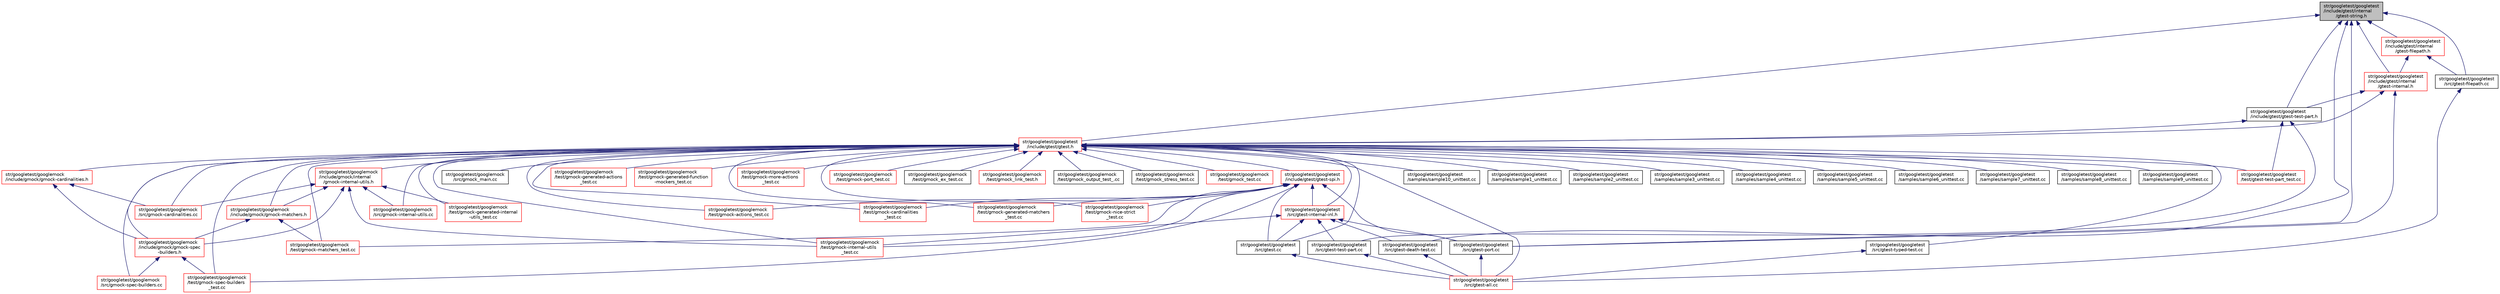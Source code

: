 digraph "str/googletest/googletest/include/gtest/internal/gtest-string.h"
{
  edge [fontname="Helvetica",fontsize="10",labelfontname="Helvetica",labelfontsize="10"];
  node [fontname="Helvetica",fontsize="10",shape=record];
  Node22 [label="str/googletest/googletest\l/include/gtest/internal\l/gtest-string.h",height=0.2,width=0.4,color="black", fillcolor="grey75", style="filled", fontcolor="black"];
  Node22 -> Node23 [dir="back",color="midnightblue",fontsize="10",style="solid",fontname="Helvetica"];
  Node23 [label="str/googletest/googletest\l/include/gtest/gtest-test-part.h",height=0.2,width=0.4,color="black", fillcolor="white", style="filled",URL="$d1/d01/gtest-test-part_8h.html"];
  Node23 -> Node24 [dir="back",color="midnightblue",fontsize="10",style="solid",fontname="Helvetica"];
  Node24 [label="str/googletest/googletest\l/include/gtest/gtest.h",height=0.2,width=0.4,color="red", fillcolor="white", style="filled",URL="$d8/d73/gtest_8h.html"];
  Node24 -> Node25 [dir="back",color="midnightblue",fontsize="10",style="solid",fontname="Helvetica"];
  Node25 [label="str/googletest/googlemock\l/include/gmock/gmock-cardinalities.h",height=0.2,width=0.4,color="red", fillcolor="white", style="filled",URL="$d9/dab/gmock-cardinalities_8h.html"];
  Node25 -> Node26 [dir="back",color="midnightblue",fontsize="10",style="solid",fontname="Helvetica"];
  Node26 [label="str/googletest/googlemock\l/include/gmock/gmock-spec\l-builders.h",height=0.2,width=0.4,color="red", fillcolor="white", style="filled",URL="$de/d98/gmock-spec-builders_8h.html"];
  Node26 -> Node31 [dir="back",color="midnightblue",fontsize="10",style="solid",fontname="Helvetica"];
  Node31 [label="str/googletest/googlemock\l/src/gmock-spec-builders.cc",height=0.2,width=0.4,color="red", fillcolor="white", style="filled",URL="$d8/d4d/gmock-spec-builders_8cc.html"];
  Node26 -> Node44 [dir="back",color="midnightblue",fontsize="10",style="solid",fontname="Helvetica"];
  Node44 [label="str/googletest/googlemock\l/test/gmock-spec-builders\l_test.cc",height=0.2,width=0.4,color="red", fillcolor="white", style="filled",URL="$d4/d79/gmock-spec-builders__test_8cc.html"];
  Node25 -> Node58 [dir="back",color="midnightblue",fontsize="10",style="solid",fontname="Helvetica"];
  Node58 [label="str/googletest/googlemock\l/src/gmock-cardinalities.cc",height=0.2,width=0.4,color="red", fillcolor="white", style="filled",URL="$d8/d4c/gmock-cardinalities_8cc.html"];
  Node24 -> Node59 [dir="back",color="midnightblue",fontsize="10",style="solid",fontname="Helvetica"];
  Node59 [label="str/googletest/googlemock\l/include/gmock/gmock-matchers.h",height=0.2,width=0.4,color="red", fillcolor="white", style="filled",URL="$dc/db1/gmock-matchers_8h.html"];
  Node59 -> Node26 [dir="back",color="midnightblue",fontsize="10",style="solid",fontname="Helvetica"];
  Node59 -> Node41 [dir="back",color="midnightblue",fontsize="10",style="solid",fontname="Helvetica"];
  Node41 [label="str/googletest/googlemock\l/test/gmock-matchers_test.cc",height=0.2,width=0.4,color="red", fillcolor="white", style="filled",URL="$d6/d74/gmock-matchers__test_8cc.html"];
  Node24 -> Node26 [dir="back",color="midnightblue",fontsize="10",style="solid",fontname="Helvetica"];
  Node24 -> Node63 [dir="back",color="midnightblue",fontsize="10",style="solid",fontname="Helvetica"];
  Node63 [label="str/googletest/googlemock\l/include/gmock/internal\l/gmock-internal-utils.h",height=0.2,width=0.4,color="red", fillcolor="white", style="filled",URL="$dc/dea/gmock-internal-utils_8h.html"];
  Node63 -> Node59 [dir="back",color="midnightblue",fontsize="10",style="solid",fontname="Helvetica"];
  Node63 -> Node26 [dir="back",color="midnightblue",fontsize="10",style="solid",fontname="Helvetica"];
  Node63 -> Node58 [dir="back",color="midnightblue",fontsize="10",style="solid",fontname="Helvetica"];
  Node63 -> Node30 [dir="back",color="midnightblue",fontsize="10",style="solid",fontname="Helvetica"];
  Node30 [label="str/googletest/googlemock\l/src/gmock-internal-utils.cc",height=0.2,width=0.4,color="red", fillcolor="white", style="filled",URL="$db/d0e/gmock-internal-utils_8cc.html"];
  Node63 -> Node67 [dir="back",color="midnightblue",fontsize="10",style="solid",fontname="Helvetica"];
  Node67 [label="str/googletest/googlemock\l/test/gmock-generated-internal\l-utils_test.cc",height=0.2,width=0.4,color="red", fillcolor="white", style="filled",URL="$d2/d0b/gmock-generated-internal-utils__test_8cc.html"];
  Node63 -> Node40 [dir="back",color="midnightblue",fontsize="10",style="solid",fontname="Helvetica"];
  Node40 [label="str/googletest/googlemock\l/test/gmock-internal-utils\l_test.cc",height=0.2,width=0.4,color="red", fillcolor="white", style="filled",URL="$d2/d16/gmock-internal-utils__test_8cc.html"];
  Node24 -> Node58 [dir="back",color="midnightblue",fontsize="10",style="solid",fontname="Helvetica"];
  Node24 -> Node30 [dir="back",color="midnightblue",fontsize="10",style="solid",fontname="Helvetica"];
  Node24 -> Node31 [dir="back",color="midnightblue",fontsize="10",style="solid",fontname="Helvetica"];
  Node24 -> Node33 [dir="back",color="midnightblue",fontsize="10",style="solid",fontname="Helvetica"];
  Node33 [label="str/googletest/googlemock\l/src/gmock_main.cc",height=0.2,width=0.4,color="black", fillcolor="white", style="filled",URL="$dd/d93/gmock__main_8cc.html"];
  Node24 -> Node34 [dir="back",color="midnightblue",fontsize="10",style="solid",fontname="Helvetica"];
  Node34 [label="str/googletest/googlemock\l/test/gmock-actions_test.cc",height=0.2,width=0.4,color="red", fillcolor="white", style="filled",URL="$d0/d81/gmock-actions__test_8cc.html"];
  Node24 -> Node36 [dir="back",color="midnightblue",fontsize="10",style="solid",fontname="Helvetica"];
  Node36 [label="str/googletest/googlemock\l/test/gmock-cardinalities\l_test.cc",height=0.2,width=0.4,color="red", fillcolor="white", style="filled",URL="$d9/d45/gmock-cardinalities__test_8cc.html"];
  Node24 -> Node37 [dir="back",color="midnightblue",fontsize="10",style="solid",fontname="Helvetica"];
  Node37 [label="str/googletest/googlemock\l/test/gmock-generated-actions\l_test.cc",height=0.2,width=0.4,color="red", fillcolor="white", style="filled",URL="$d1/d2e/gmock-generated-actions__test_8cc.html"];
  Node24 -> Node38 [dir="back",color="midnightblue",fontsize="10",style="solid",fontname="Helvetica"];
  Node38 [label="str/googletest/googlemock\l/test/gmock-generated-function\l-mockers_test.cc",height=0.2,width=0.4,color="red", fillcolor="white", style="filled",URL="$d3/dcf/gmock-generated-function-mockers__test_8cc.html"];
  Node24 -> Node67 [dir="back",color="midnightblue",fontsize="10",style="solid",fontname="Helvetica"];
  Node24 -> Node39 [dir="back",color="midnightblue",fontsize="10",style="solid",fontname="Helvetica"];
  Node39 [label="str/googletest/googlemock\l/test/gmock-generated-matchers\l_test.cc",height=0.2,width=0.4,color="red", fillcolor="white", style="filled",URL="$d1/d5b/gmock-generated-matchers__test_8cc.html"];
  Node24 -> Node40 [dir="back",color="midnightblue",fontsize="10",style="solid",fontname="Helvetica"];
  Node24 -> Node41 [dir="back",color="midnightblue",fontsize="10",style="solid",fontname="Helvetica"];
  Node24 -> Node42 [dir="back",color="midnightblue",fontsize="10",style="solid",fontname="Helvetica"];
  Node42 [label="str/googletest/googlemock\l/test/gmock-more-actions\l_test.cc",height=0.2,width=0.4,color="red", fillcolor="white", style="filled",URL="$d6/df4/gmock-more-actions__test_8cc.html"];
  Node24 -> Node43 [dir="back",color="midnightblue",fontsize="10",style="solid",fontname="Helvetica"];
  Node43 [label="str/googletest/googlemock\l/test/gmock-nice-strict\l_test.cc",height=0.2,width=0.4,color="red", fillcolor="white", style="filled",URL="$d4/d2e/gmock-nice-strict__test_8cc.html"];
  Node24 -> Node68 [dir="back",color="midnightblue",fontsize="10",style="solid",fontname="Helvetica"];
  Node68 [label="str/googletest/googlemock\l/test/gmock-port_test.cc",height=0.2,width=0.4,color="red", fillcolor="white", style="filled",URL="$df/de5/gmock-port__test_8cc.html"];
  Node24 -> Node44 [dir="back",color="midnightblue",fontsize="10",style="solid",fontname="Helvetica"];
  Node24 -> Node45 [dir="back",color="midnightblue",fontsize="10",style="solid",fontname="Helvetica"];
  Node45 [label="str/googletest/googlemock\l/test/gmock_ex_test.cc",height=0.2,width=0.4,color="black", fillcolor="white", style="filled",URL="$d4/d18/gmock__ex__test_8cc.html"];
  Node24 -> Node47 [dir="back",color="midnightblue",fontsize="10",style="solid",fontname="Helvetica"];
  Node47 [label="str/googletest/googlemock\l/test/gmock_link_test.h",height=0.2,width=0.4,color="red", fillcolor="white", style="filled",URL="$d8/dce/gmock__link__test_8h.html"];
  Node24 -> Node50 [dir="back",color="midnightblue",fontsize="10",style="solid",fontname="Helvetica"];
  Node50 [label="str/googletest/googlemock\l/test/gmock_output_test_.cc",height=0.2,width=0.4,color="black", fillcolor="white", style="filled",URL="$db/d29/gmock__output__test___8cc.html"];
  Node24 -> Node51 [dir="back",color="midnightblue",fontsize="10",style="solid",fontname="Helvetica"];
  Node51 [label="str/googletest/googlemock\l/test/gmock_stress_test.cc",height=0.2,width=0.4,color="black", fillcolor="white", style="filled",URL="$da/d1d/gmock__stress__test_8cc.html"];
  Node24 -> Node52 [dir="back",color="midnightblue",fontsize="10",style="solid",fontname="Helvetica"];
  Node52 [label="str/googletest/googlemock\l/test/gmock_test.cc",height=0.2,width=0.4,color="red", fillcolor="white", style="filled",URL="$d0/d02/gmock__test_8cc.html"];
  Node24 -> Node69 [dir="back",color="midnightblue",fontsize="10",style="solid",fontname="Helvetica"];
  Node69 [label="str/googletest/googletest\l/include/gtest/gtest-spi.h",height=0.2,width=0.4,color="red", fillcolor="white", style="filled",URL="$dc/dbe/gtest-spi_8h.html"];
  Node69 -> Node34 [dir="back",color="midnightblue",fontsize="10",style="solid",fontname="Helvetica"];
  Node69 -> Node36 [dir="back",color="midnightblue",fontsize="10",style="solid",fontname="Helvetica"];
  Node69 -> Node39 [dir="back",color="midnightblue",fontsize="10",style="solid",fontname="Helvetica"];
  Node69 -> Node40 [dir="back",color="midnightblue",fontsize="10",style="solid",fontname="Helvetica"];
  Node69 -> Node41 [dir="back",color="midnightblue",fontsize="10",style="solid",fontname="Helvetica"];
  Node69 -> Node43 [dir="back",color="midnightblue",fontsize="10",style="solid",fontname="Helvetica"];
  Node69 -> Node44 [dir="back",color="midnightblue",fontsize="10",style="solid",fontname="Helvetica"];
  Node69 -> Node70 [dir="back",color="midnightblue",fontsize="10",style="solid",fontname="Helvetica"];
  Node70 [label="str/googletest/googletest\l/src/gtest-internal-inl.h",height=0.2,width=0.4,color="red", fillcolor="white", style="filled",URL="$d0/da1/gtest-internal-inl_8h.html"];
  Node70 -> Node40 [dir="back",color="midnightblue",fontsize="10",style="solid",fontname="Helvetica"];
  Node70 -> Node71 [dir="back",color="midnightblue",fontsize="10",style="solid",fontname="Helvetica"];
  Node71 [label="str/googletest/googletest\l/src/gtest-death-test.cc",height=0.2,width=0.4,color="black", fillcolor="white", style="filled",URL="$de/d50/gtest-death-test_8cc.html"];
  Node71 -> Node72 [dir="back",color="midnightblue",fontsize="10",style="solid",fontname="Helvetica"];
  Node72 [label="str/googletest/googletest\l/src/gtest-all.cc",height=0.2,width=0.4,color="red", fillcolor="white", style="filled",URL="$d1/d8c/gtest-all_8cc.html"];
  Node70 -> Node74 [dir="back",color="midnightblue",fontsize="10",style="solid",fontname="Helvetica"];
  Node74 [label="str/googletest/googletest\l/src/gtest-port.cc",height=0.2,width=0.4,color="black", fillcolor="white", style="filled",URL="$df/d09/gtest-port_8cc.html"];
  Node74 -> Node72 [dir="back",color="midnightblue",fontsize="10",style="solid",fontname="Helvetica"];
  Node70 -> Node75 [dir="back",color="midnightblue",fontsize="10",style="solid",fontname="Helvetica"];
  Node75 [label="str/googletest/googletest\l/src/gtest-test-part.cc",height=0.2,width=0.4,color="black", fillcolor="white", style="filled",URL="$d3/dc2/gtest-test-part_8cc.html"];
  Node75 -> Node72 [dir="back",color="midnightblue",fontsize="10",style="solid",fontname="Helvetica"];
  Node70 -> Node76 [dir="back",color="midnightblue",fontsize="10",style="solid",fontname="Helvetica"];
  Node76 [label="str/googletest/googletest\l/src/gtest.cc",height=0.2,width=0.4,color="black", fillcolor="white", style="filled",URL="$df/d5b/gtest_8cc.html"];
  Node76 -> Node72 [dir="back",color="midnightblue",fontsize="10",style="solid",fontname="Helvetica"];
  Node69 -> Node74 [dir="back",color="midnightblue",fontsize="10",style="solid",fontname="Helvetica"];
  Node69 -> Node76 [dir="back",color="midnightblue",fontsize="10",style="solid",fontname="Helvetica"];
  Node24 -> Node89 [dir="back",color="midnightblue",fontsize="10",style="solid",fontname="Helvetica"];
  Node89 [label="str/googletest/googletest\l/samples/sample10_unittest.cc",height=0.2,width=0.4,color="black", fillcolor="white", style="filled",URL="$de/d85/sample10__unittest_8cc.html"];
  Node24 -> Node90 [dir="back",color="midnightblue",fontsize="10",style="solid",fontname="Helvetica"];
  Node90 [label="str/googletest/googletest\l/samples/sample1_unittest.cc",height=0.2,width=0.4,color="black", fillcolor="white", style="filled",URL="$d9/db0/sample1__unittest_8cc.html"];
  Node24 -> Node91 [dir="back",color="midnightblue",fontsize="10",style="solid",fontname="Helvetica"];
  Node91 [label="str/googletest/googletest\l/samples/sample2_unittest.cc",height=0.2,width=0.4,color="black", fillcolor="white", style="filled",URL="$d2/d8a/sample2__unittest_8cc.html"];
  Node24 -> Node92 [dir="back",color="midnightblue",fontsize="10",style="solid",fontname="Helvetica"];
  Node92 [label="str/googletest/googletest\l/samples/sample3_unittest.cc",height=0.2,width=0.4,color="black", fillcolor="white", style="filled",URL="$d0/df8/sample3__unittest_8cc.html"];
  Node24 -> Node93 [dir="back",color="midnightblue",fontsize="10",style="solid",fontname="Helvetica"];
  Node93 [label="str/googletest/googletest\l/samples/sample4_unittest.cc",height=0.2,width=0.4,color="black", fillcolor="white", style="filled",URL="$dd/d97/sample4__unittest_8cc.html"];
  Node24 -> Node94 [dir="back",color="midnightblue",fontsize="10",style="solid",fontname="Helvetica"];
  Node94 [label="str/googletest/googletest\l/samples/sample5_unittest.cc",height=0.2,width=0.4,color="black", fillcolor="white", style="filled",URL="$d4/d38/sample5__unittest_8cc.html"];
  Node24 -> Node95 [dir="back",color="midnightblue",fontsize="10",style="solid",fontname="Helvetica"];
  Node95 [label="str/googletest/googletest\l/samples/sample6_unittest.cc",height=0.2,width=0.4,color="black", fillcolor="white", style="filled",URL="$d6/d7b/sample6__unittest_8cc.html"];
  Node24 -> Node96 [dir="back",color="midnightblue",fontsize="10",style="solid",fontname="Helvetica"];
  Node96 [label="str/googletest/googletest\l/samples/sample7_unittest.cc",height=0.2,width=0.4,color="black", fillcolor="white", style="filled",URL="$dc/d2c/sample7__unittest_8cc.html"];
  Node24 -> Node97 [dir="back",color="midnightblue",fontsize="10",style="solid",fontname="Helvetica"];
  Node97 [label="str/googletest/googletest\l/samples/sample8_unittest.cc",height=0.2,width=0.4,color="black", fillcolor="white", style="filled",URL="$d4/daf/sample8__unittest_8cc.html"];
  Node24 -> Node98 [dir="back",color="midnightblue",fontsize="10",style="solid",fontname="Helvetica"];
  Node98 [label="str/googletest/googletest\l/samples/sample9_unittest.cc",height=0.2,width=0.4,color="black", fillcolor="white", style="filled",URL="$df/dfb/sample9__unittest_8cc.html"];
  Node24 -> Node72 [dir="back",color="midnightblue",fontsize="10",style="solid",fontname="Helvetica"];
  Node24 -> Node70 [dir="back",color="midnightblue",fontsize="10",style="solid",fontname="Helvetica"];
  Node24 -> Node99 [dir="back",color="midnightblue",fontsize="10",style="solid",fontname="Helvetica"];
  Node99 [label="str/googletest/googletest\l/src/gtest-typed-test.cc",height=0.2,width=0.4,color="black", fillcolor="white", style="filled",URL="$d9/d5a/gtest-typed-test_8cc.html"];
  Node99 -> Node72 [dir="back",color="midnightblue",fontsize="10",style="solid",fontname="Helvetica"];
  Node24 -> Node76 [dir="back",color="midnightblue",fontsize="10",style="solid",fontname="Helvetica"];
  Node24 -> Node110 [dir="back",color="midnightblue",fontsize="10",style="solid",fontname="Helvetica"];
  Node110 [label="str/googletest/googletest\l/test/gtest-test-part_test.cc",height=0.2,width=0.4,color="red", fillcolor="white", style="filled",URL="$d3/d32/gtest-test-part__test_8cc.html"];
  Node23 -> Node75 [dir="back",color="midnightblue",fontsize="10",style="solid",fontname="Helvetica"];
  Node23 -> Node110 [dir="back",color="midnightblue",fontsize="10",style="solid",fontname="Helvetica"];
  Node22 -> Node24 [dir="back",color="midnightblue",fontsize="10",style="solid",fontname="Helvetica"];
  Node22 -> Node136 [dir="back",color="midnightblue",fontsize="10",style="solid",fontname="Helvetica"];
  Node136 [label="str/googletest/googletest\l/include/gtest/internal\l/gtest-filepath.h",height=0.2,width=0.4,color="red", fillcolor="white", style="filled",URL="$dc/d79/gtest-filepath_8h.html"];
  Node136 -> Node137 [dir="back",color="midnightblue",fontsize="10",style="solid",fontname="Helvetica"];
  Node137 [label="str/googletest/googletest\l/include/gtest/internal\l/gtest-internal.h",height=0.2,width=0.4,color="red", fillcolor="white", style="filled",URL="$d5/da1/gtest-internal_8h.html"];
  Node137 -> Node23 [dir="back",color="midnightblue",fontsize="10",style="solid",fontname="Helvetica"];
  Node137 -> Node24 [dir="back",color="midnightblue",fontsize="10",style="solid",fontname="Helvetica"];
  Node137 -> Node74 [dir="back",color="midnightblue",fontsize="10",style="solid",fontname="Helvetica"];
  Node136 -> Node145 [dir="back",color="midnightblue",fontsize="10",style="solid",fontname="Helvetica"];
  Node145 [label="str/googletest/googletest\l/src/gtest-filepath.cc",height=0.2,width=0.4,color="black", fillcolor="white", style="filled",URL="$dc/d20/gtest-filepath_8cc.html"];
  Node145 -> Node72 [dir="back",color="midnightblue",fontsize="10",style="solid",fontname="Helvetica"];
  Node22 -> Node137 [dir="back",color="midnightblue",fontsize="10",style="solid",fontname="Helvetica"];
  Node22 -> Node71 [dir="back",color="midnightblue",fontsize="10",style="solid",fontname="Helvetica"];
  Node22 -> Node145 [dir="back",color="midnightblue",fontsize="10",style="solid",fontname="Helvetica"];
  Node22 -> Node74 [dir="back",color="midnightblue",fontsize="10",style="solid",fontname="Helvetica"];
}
